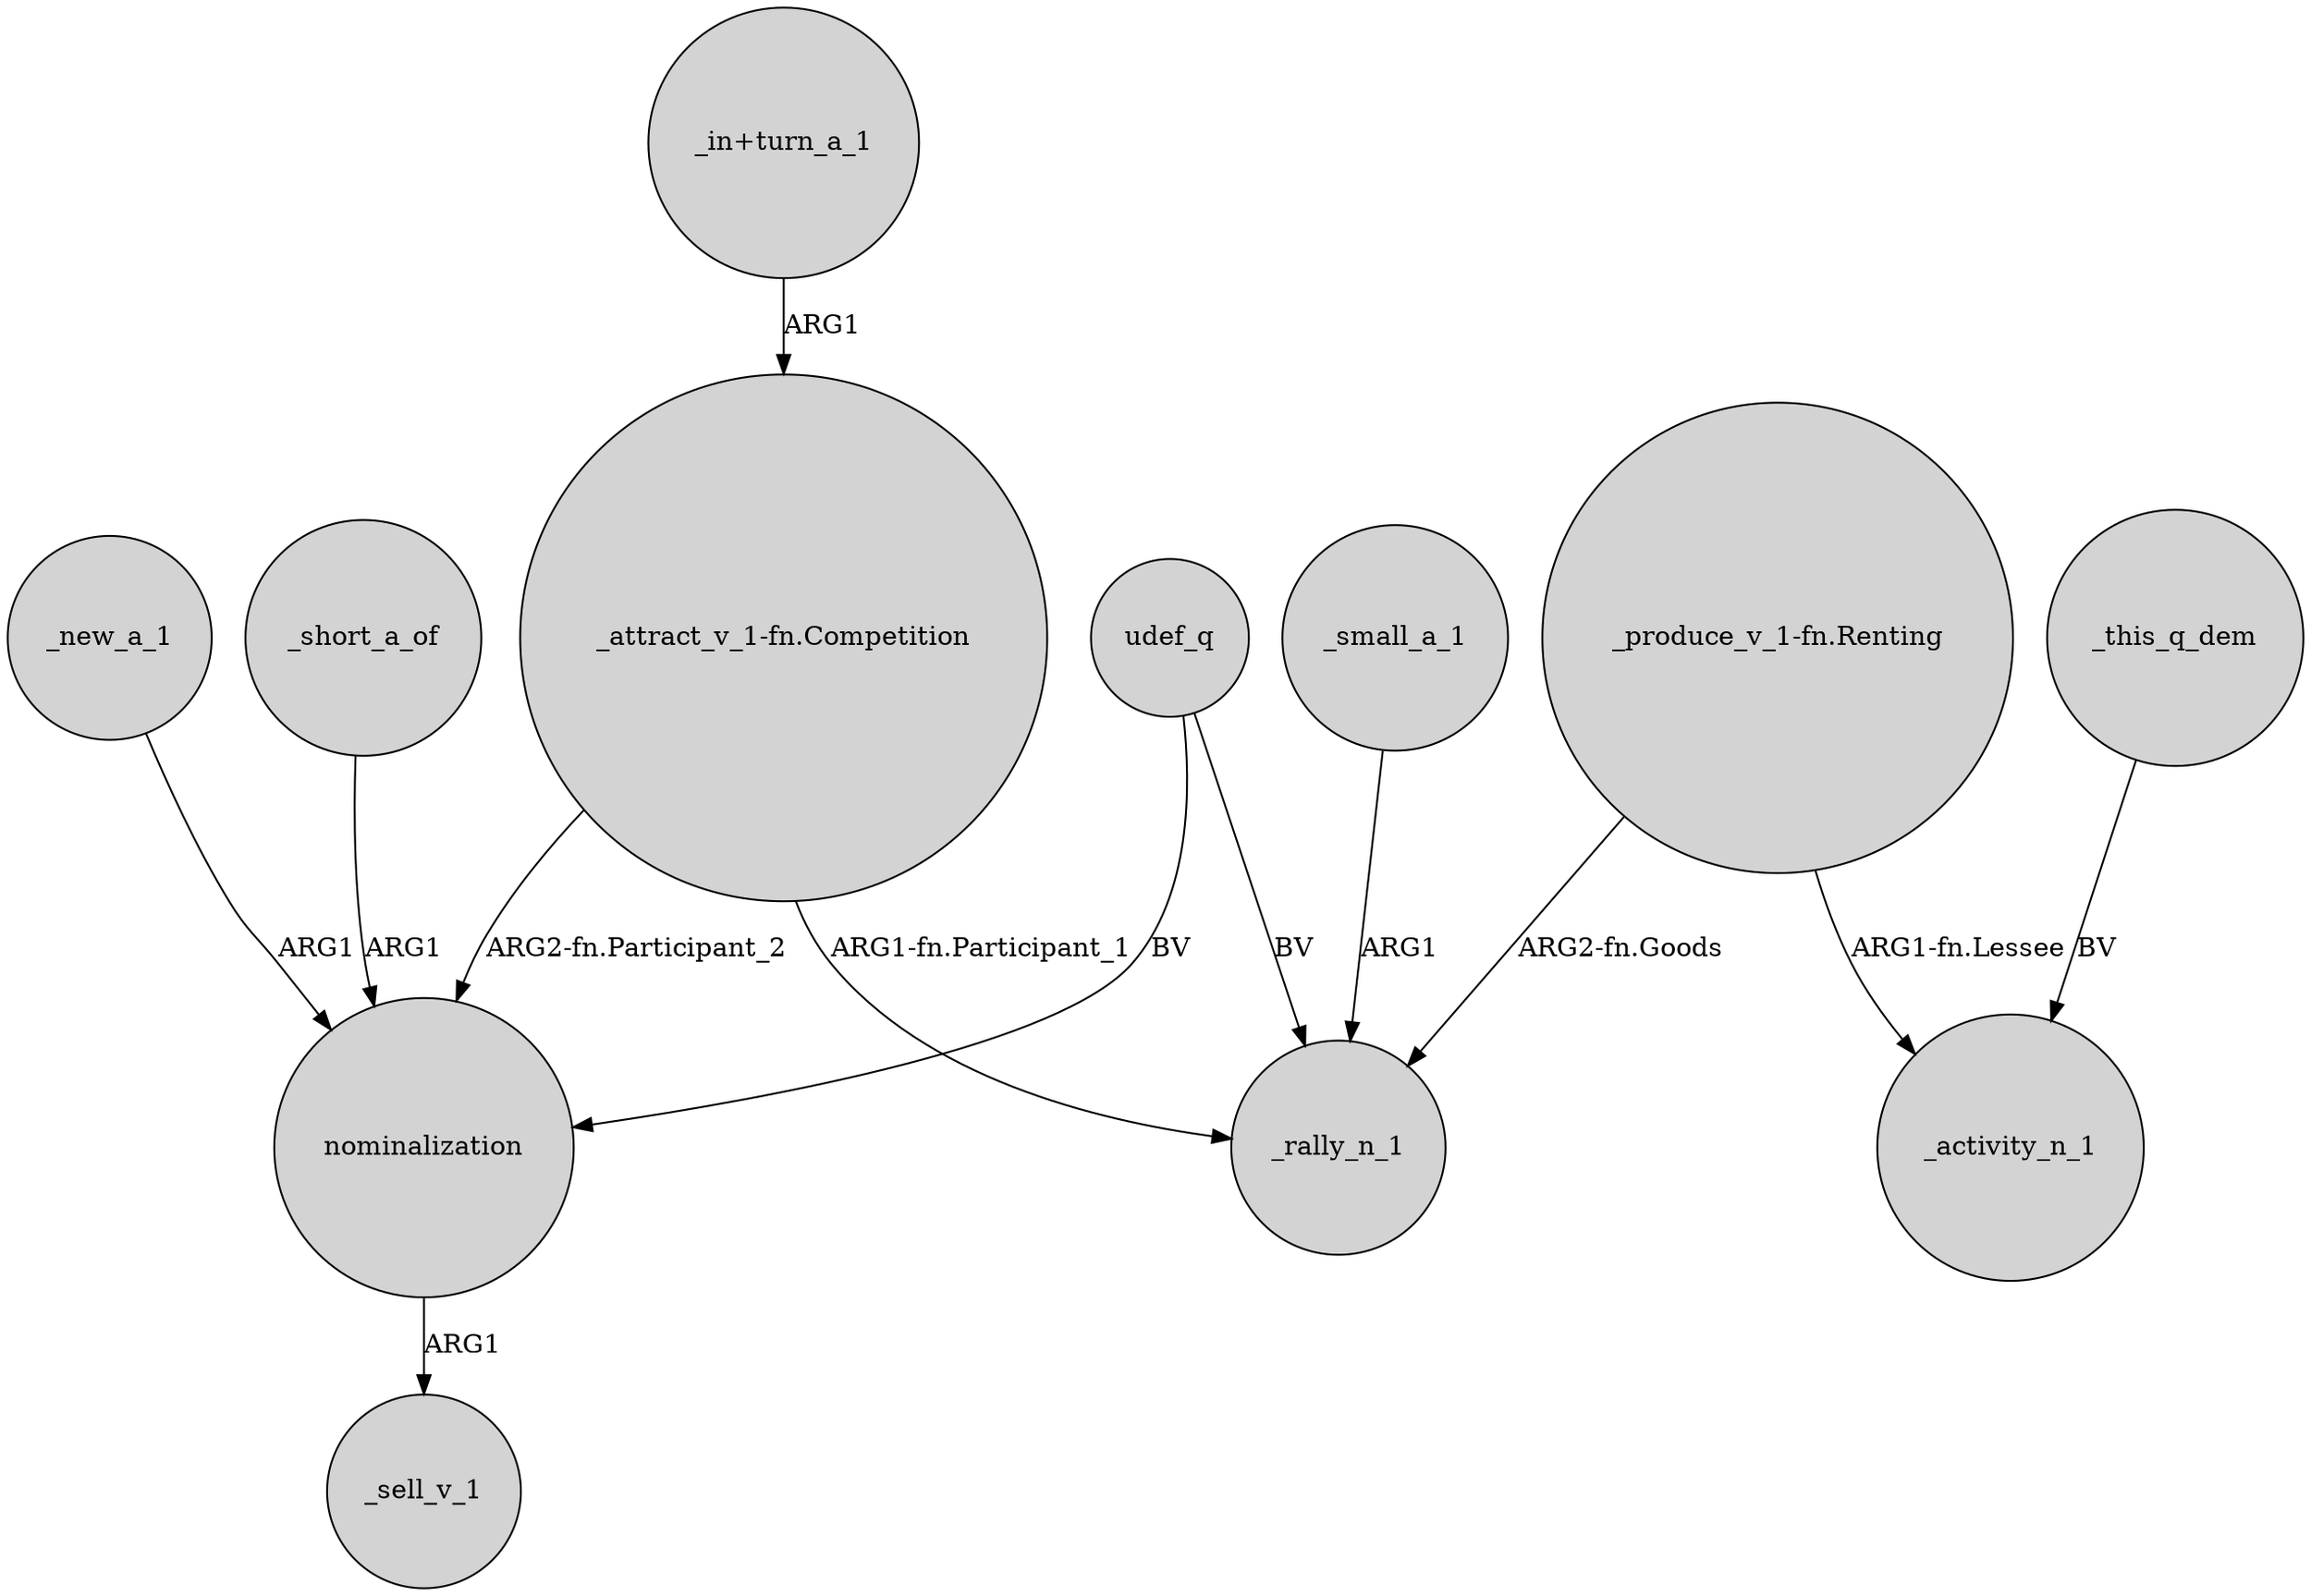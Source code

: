digraph {
	node [shape=circle style=filled]
	"_produce_v_1-fn.Renting" -> _rally_n_1 [label="ARG2-fn.Goods"]
	"_attract_v_1-fn.Competition" -> _rally_n_1 [label="ARG1-fn.Participant_1"]
	"_produce_v_1-fn.Renting" -> _activity_n_1 [label="ARG1-fn.Lessee"]
	"_attract_v_1-fn.Competition" -> nominalization [label="ARG2-fn.Participant_2"]
	_new_a_1 -> nominalization [label=ARG1]
	_this_q_dem -> _activity_n_1 [label=BV]
	udef_q -> nominalization [label=BV]
	udef_q -> _rally_n_1 [label=BV]
	"_in+turn_a_1" -> "_attract_v_1-fn.Competition" [label=ARG1]
	_short_a_of -> nominalization [label=ARG1]
	nominalization -> _sell_v_1 [label=ARG1]
	_small_a_1 -> _rally_n_1 [label=ARG1]
}
